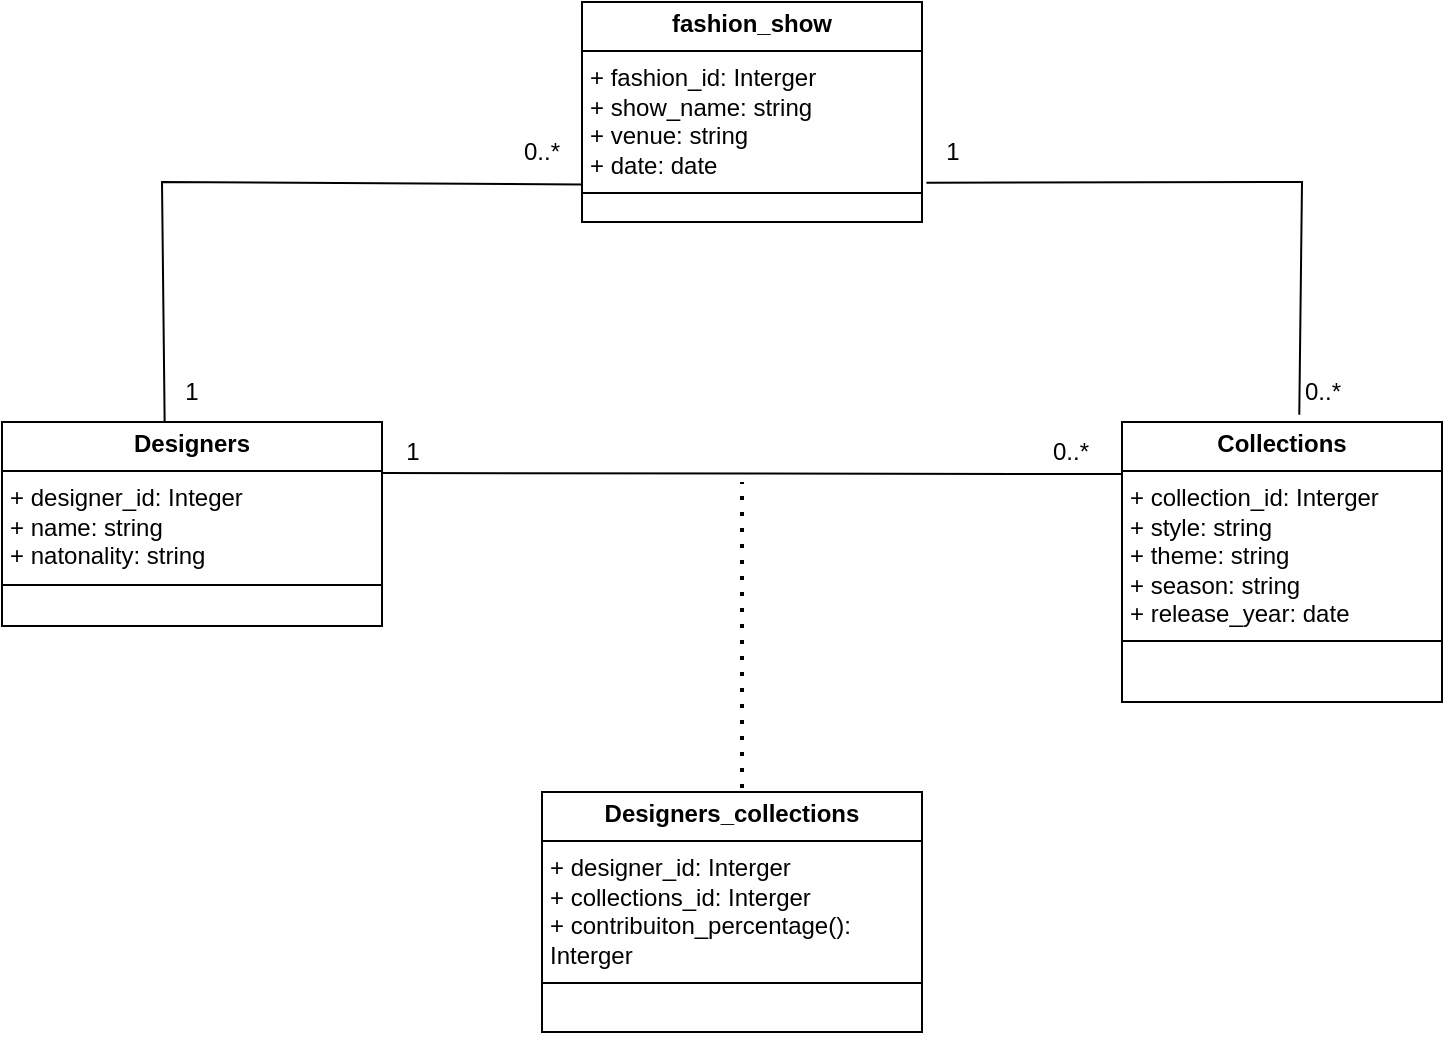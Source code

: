 <mxfile version="26.2.6">
  <diagram name="Página-1" id="sDnYvMzVMLezSfyOsVf3">
    <mxGraphModel grid="1" page="1" gridSize="10" guides="1" tooltips="1" connect="1" arrows="1" fold="1" pageScale="1" pageWidth="827" pageHeight="1169" math="0" shadow="0">
      <root>
        <mxCell id="0" />
        <mxCell id="1" parent="0" />
        <mxCell id="eQyGi5L9V_lDDk5C9oCs-1" value="&lt;p style=&quot;margin:0px;margin-top:4px;text-align:center;&quot;&gt;&lt;b&gt;Designers&lt;/b&gt;&lt;/p&gt;&lt;hr size=&quot;1&quot; style=&quot;border-style:solid;&quot;&gt;&lt;p style=&quot;margin:0px;margin-left:4px;&quot;&gt;+ designer_id: Integer&lt;/p&gt;&lt;p style=&quot;margin:0px;margin-left:4px;&quot;&gt;+ name: string&lt;/p&gt;&lt;p style=&quot;margin:0px;margin-left:4px;&quot;&gt;+ natonality: string&lt;/p&gt;&lt;hr size=&quot;1&quot; style=&quot;border-style:solid;&quot;&gt;&lt;p style=&quot;margin:0px;margin-left:4px;&quot;&gt;&lt;br&gt;&lt;/p&gt;" style="verticalAlign=top;align=left;overflow=fill;html=1;whiteSpace=wrap;" vertex="1" parent="1">
          <mxGeometry x="-100" y="400" width="190" height="102" as="geometry" />
        </mxCell>
        <mxCell id="eQyGi5L9V_lDDk5C9oCs-2" value="&lt;p style=&quot;margin:0px;margin-top:4px;text-align:center;&quot;&gt;&lt;b&gt;Collections&lt;/b&gt;&lt;/p&gt;&lt;hr size=&quot;1&quot; style=&quot;border-style:solid;&quot;&gt;&lt;p style=&quot;margin:0px;margin-left:4px;&quot;&gt;+ collection_id: Interger&lt;/p&gt;&lt;p style=&quot;margin:0px;margin-left:4px;&quot;&gt;+ style: string&lt;/p&gt;&lt;p style=&quot;margin:0px;margin-left:4px;&quot;&gt;+ theme: string&lt;/p&gt;&lt;p style=&quot;margin:0px;margin-left:4px;&quot;&gt;+ season: string&lt;/p&gt;&lt;p style=&quot;margin:0px;margin-left:4px;&quot;&gt;+ release_year: date&lt;/p&gt;&lt;hr size=&quot;1&quot; style=&quot;border-style:solid;&quot;&gt;&lt;p style=&quot;margin:0px;margin-left:4px;&quot;&gt;&lt;br&gt;&lt;/p&gt;" style="verticalAlign=top;align=left;overflow=fill;html=1;whiteSpace=wrap;" vertex="1" parent="1">
          <mxGeometry x="460" y="400" width="160" height="140" as="geometry" />
        </mxCell>
        <mxCell id="eQyGi5L9V_lDDk5C9oCs-3" value="&lt;p style=&quot;margin:0px;margin-top:4px;text-align:center;&quot;&gt;&lt;b&gt;Designers_collections&lt;/b&gt;&lt;/p&gt;&lt;hr size=&quot;1&quot; style=&quot;border-style:solid;&quot;&gt;&lt;p style=&quot;margin:0px;margin-left:4px;&quot;&gt;&lt;span style=&quot;background-color: transparent; color: light-dark(rgb(0, 0, 0), rgb(255, 255, 255));&quot;&gt;+ designer_id: Interger&lt;/span&gt;&lt;/p&gt;&lt;p style=&quot;margin:0px;margin-left:4px;&quot;&gt;+ collections_id: Interger&lt;/p&gt;&lt;p style=&quot;margin:0px;margin-left:4px;&quot;&gt;+ contribuiton_percentage(): Interger&lt;/p&gt;&lt;hr size=&quot;1&quot; style=&quot;border-style:solid;&quot;&gt;&lt;p style=&quot;margin:0px;margin-left:4px;&quot;&gt;&lt;br&gt;&lt;/p&gt;" style="verticalAlign=top;align=left;overflow=fill;html=1;whiteSpace=wrap;" vertex="1" parent="1">
          <mxGeometry x="170" y="585" width="190" height="120" as="geometry" />
        </mxCell>
        <mxCell id="eQyGi5L9V_lDDk5C9oCs-4" value="&lt;p style=&quot;margin:0px;margin-top:4px;text-align:center;&quot;&gt;&lt;b&gt;fashion_show&lt;/b&gt;&lt;/p&gt;&lt;hr size=&quot;1&quot; style=&quot;border-style:solid;&quot;&gt;&lt;p style=&quot;margin:0px;margin-left:4px;&quot;&gt;+ fashion_id: Interger&lt;/p&gt;&lt;p style=&quot;margin:0px;margin-left:4px;&quot;&gt;+ show_name: string&lt;/p&gt;&lt;p style=&quot;margin:0px;margin-left:4px;&quot;&gt;+ venue: string&lt;/p&gt;&lt;p style=&quot;margin:0px;margin-left:4px;&quot;&gt;+ date: date&lt;/p&gt;&lt;hr size=&quot;1&quot; style=&quot;border-style:solid;&quot;&gt;&lt;p style=&quot;margin:0px;margin-left:4px;&quot;&gt;&lt;br&gt;&lt;/p&gt;" style="verticalAlign=top;align=left;overflow=fill;html=1;whiteSpace=wrap;" vertex="1" parent="1">
          <mxGeometry x="190" y="190" width="170" height="110" as="geometry" />
        </mxCell>
        <mxCell id="eQyGi5L9V_lDDk5C9oCs-6" value="0..*" style="text;html=1;align=center;verticalAlign=middle;resizable=0;points=[];autosize=1;strokeColor=none;fillColor=none;" vertex="1" parent="1">
          <mxGeometry x="540" y="370" width="40" height="30" as="geometry" />
        </mxCell>
        <mxCell id="eQyGi5L9V_lDDk5C9oCs-9" value="1" style="text;html=1;align=center;verticalAlign=middle;resizable=0;points=[];autosize=1;strokeColor=none;fillColor=none;" vertex="1" parent="1">
          <mxGeometry x="90" y="400" width="30" height="30" as="geometry" />
        </mxCell>
        <mxCell id="eQyGi5L9V_lDDk5C9oCs-10" value="1" style="text;html=1;align=center;verticalAlign=middle;resizable=0;points=[];autosize=1;strokeColor=none;fillColor=none;" vertex="1" parent="1">
          <mxGeometry x="360" y="250" width="30" height="30" as="geometry" />
        </mxCell>
        <mxCell id="eQyGi5L9V_lDDk5C9oCs-18" value="" style="endArrow=none;html=1;rounded=0;entryX=-0.001;entryY=0.186;entryDx=0;entryDy=0;exitX=1;exitY=0.25;exitDx=0;exitDy=0;entryPerimeter=0;" edge="1" parent="1" source="eQyGi5L9V_lDDk5C9oCs-1" target="eQyGi5L9V_lDDk5C9oCs-2">
          <mxGeometry relative="1" as="geometry">
            <mxPoint x="210" y="190" as="sourcePoint" />
            <mxPoint x="350" y="150" as="targetPoint" />
          </mxGeometry>
        </mxCell>
        <mxCell id="eQyGi5L9V_lDDk5C9oCs-19" value="0..*" style="text;html=1;align=center;verticalAlign=middle;resizable=0;points=[];autosize=1;strokeColor=none;fillColor=none;" vertex="1" parent="1">
          <mxGeometry x="414" y="400" width="40" height="30" as="geometry" />
        </mxCell>
        <mxCell id="ehxCnIEO8ZMbP4GVUFgy-1" value="" style="endArrow=none;dashed=1;html=1;dashPattern=1 3;strokeWidth=2;rounded=0;" edge="1" parent="1">
          <mxGeometry width="50" height="50" relative="1" as="geometry">
            <mxPoint x="270" y="583" as="sourcePoint" />
            <mxPoint x="270" y="430" as="targetPoint" />
          </mxGeometry>
        </mxCell>
        <mxCell id="x4tlsjeziRuyEQmdSpEN-1" style="edgeStyle=orthogonalEdgeStyle;rounded=0;orthogonalLoop=1;jettySize=auto;html=1;exitX=0.5;exitY=1;exitDx=0;exitDy=0;" edge="1" parent="1" source="eQyGi5L9V_lDDk5C9oCs-3" target="eQyGi5L9V_lDDk5C9oCs-3">
          <mxGeometry relative="1" as="geometry" />
        </mxCell>
        <mxCell id="x4tlsjeziRuyEQmdSpEN-2" value="" style="endArrow=none;html=1;rounded=0;entryX=0.001;entryY=0.57;entryDx=0;entryDy=0;entryPerimeter=0;exitX=0.428;exitY=-0.004;exitDx=0;exitDy=0;exitPerimeter=0;" edge="1" parent="1">
          <mxGeometry width="50" height="50" relative="1" as="geometry">
            <mxPoint x="-18.68" y="399.592" as="sourcePoint" />
            <mxPoint x="190.17" y="281.2" as="targetPoint" />
            <Array as="points">
              <mxPoint x="-20" y="280" />
            </Array>
          </mxGeometry>
        </mxCell>
        <mxCell id="x4tlsjeziRuyEQmdSpEN-3" value="" style="endArrow=none;html=1;rounded=0;entryX=0.073;entryY=1.013;entryDx=0;entryDy=0;entryPerimeter=0;exitX=0.554;exitY=-0.026;exitDx=0;exitDy=0;exitPerimeter=0;" edge="1" parent="1" source="eQyGi5L9V_lDDk5C9oCs-2" target="eQyGi5L9V_lDDk5C9oCs-10">
          <mxGeometry width="50" height="50" relative="1" as="geometry">
            <mxPoint x="270" y="350" as="sourcePoint" />
            <mxPoint x="320" y="300" as="targetPoint" />
            <Array as="points">
              <mxPoint x="550" y="280" />
            </Array>
          </mxGeometry>
        </mxCell>
        <mxCell id="x4tlsjeziRuyEQmdSpEN-4" value="1" style="text;html=1;align=center;verticalAlign=middle;whiteSpace=wrap;rounded=0;" vertex="1" parent="1">
          <mxGeometry x="-35" y="370" width="60" height="30" as="geometry" />
        </mxCell>
        <mxCell id="x4tlsjeziRuyEQmdSpEN-6" value="0..*" style="text;html=1;align=center;verticalAlign=middle;whiteSpace=wrap;rounded=0;" vertex="1" parent="1">
          <mxGeometry x="140" y="250" width="60" height="30" as="geometry" />
        </mxCell>
      </root>
    </mxGraphModel>
  </diagram>
</mxfile>
